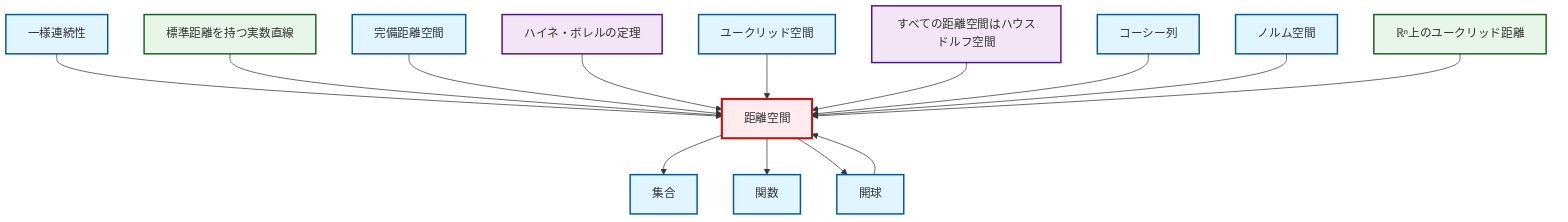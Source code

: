 graph TD
    classDef definition fill:#e1f5fe,stroke:#01579b,stroke-width:2px
    classDef theorem fill:#f3e5f5,stroke:#4a148c,stroke-width:2px
    classDef axiom fill:#fff3e0,stroke:#e65100,stroke-width:2px
    classDef example fill:#e8f5e9,stroke:#1b5e20,stroke-width:2px
    classDef current fill:#ffebee,stroke:#b71c1c,stroke-width:3px
    thm-heine-borel["ハイネ・ボレルの定理"]:::theorem
    def-normed-vector-space["ノルム空間"]:::definition
    def-complete-metric-space["完備距離空間"]:::definition
    ex-real-line-metric["標準距離を持つ実数直線"]:::example
    def-open-ball["開球"]:::definition
    def-uniform-continuity["一様連続性"]:::definition
    def-cauchy-sequence["コーシー列"]:::definition
    ex-euclidean-metric["ℝⁿ上のユークリッド距離"]:::example
    thm-metric-hausdorff["すべての距離空間はハウスドルフ空間"]:::theorem
    def-euclidean-space["ユークリッド空間"]:::definition
    def-set["集合"]:::definition
    def-function["関数"]:::definition
    def-metric-space["距離空間"]:::definition
    def-uniform-continuity --> def-metric-space
    ex-real-line-metric --> def-metric-space
    def-metric-space --> def-set
    def-complete-metric-space --> def-metric-space
    def-open-ball --> def-metric-space
    thm-heine-borel --> def-metric-space
    def-euclidean-space --> def-metric-space
    thm-metric-hausdorff --> def-metric-space
    def-cauchy-sequence --> def-metric-space
    def-metric-space --> def-function
    def-normed-vector-space --> def-metric-space
    ex-euclidean-metric --> def-metric-space
    def-metric-space --> def-open-ball
    class def-metric-space current